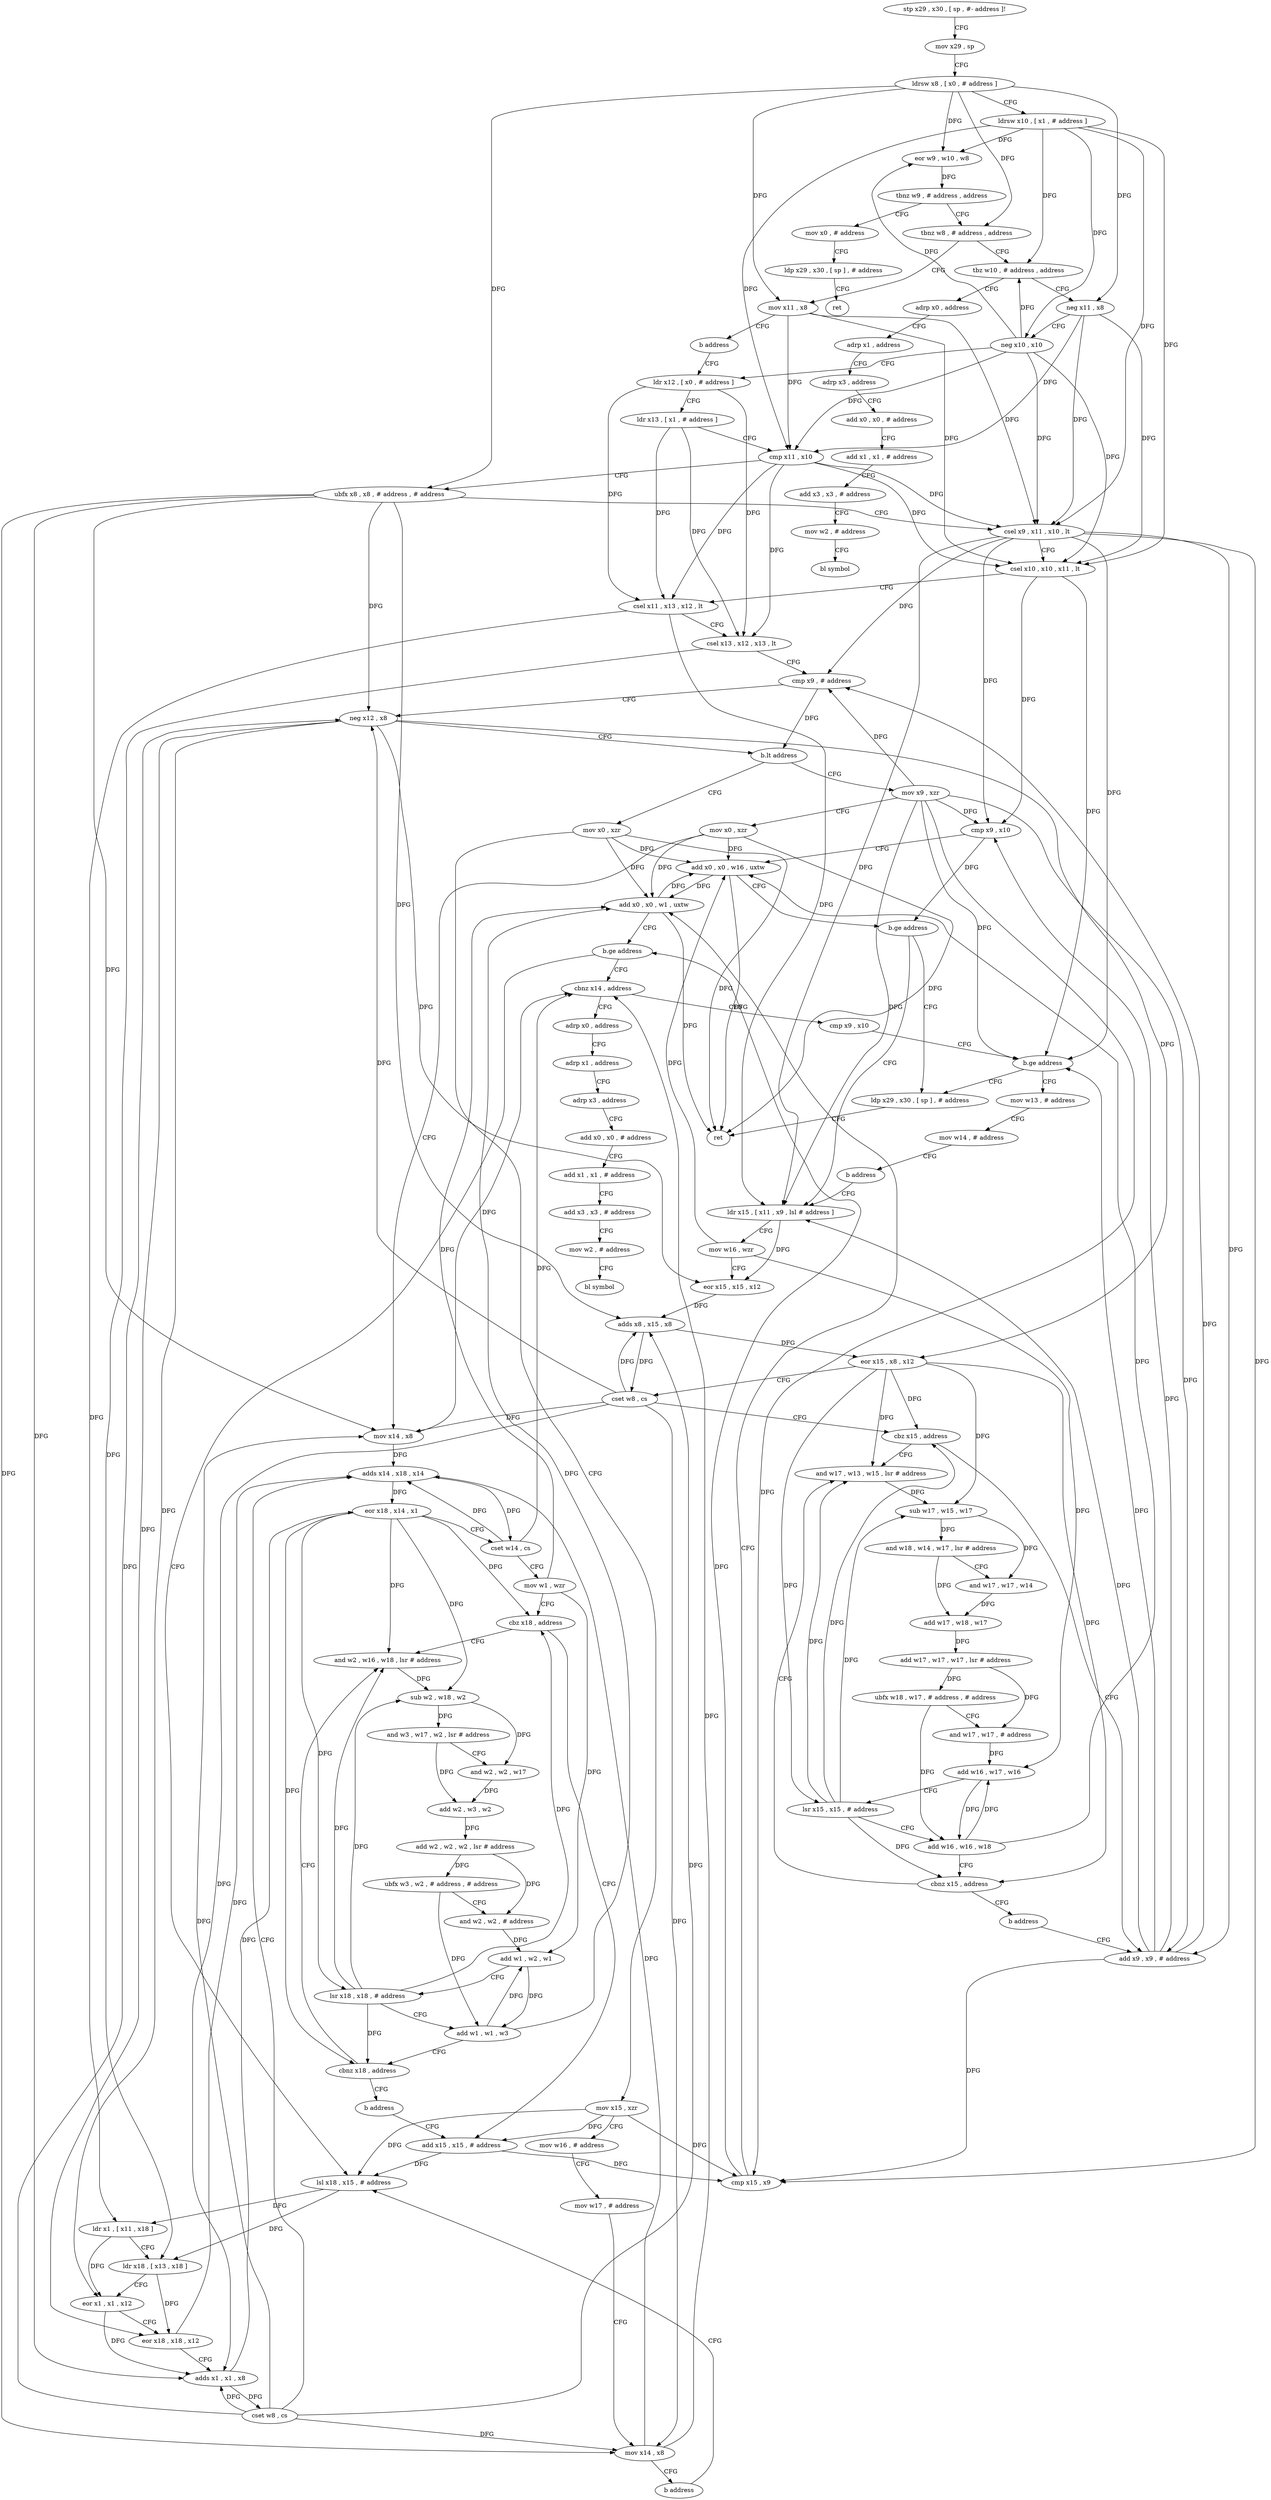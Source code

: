 digraph "func" {
"4263616" [label = "stp x29 , x30 , [ sp , #- address ]!" ]
"4263620" [label = "mov x29 , sp" ]
"4263624" [label = "ldrsw x8 , [ x0 , # address ]" ]
"4263628" [label = "ldrsw x10 , [ x1 , # address ]" ]
"4263632" [label = "eor w9 , w10 , w8" ]
"4263636" [label = "tbnz w9 , # address , address" ]
"4263652" [label = "mov x0 , # address" ]
"4263640" [label = "tbnz w8 , # address , address" ]
"4263656" [label = "ldp x29 , x30 , [ sp ] , # address" ]
"4263660" [label = "ret" ]
"4263664" [label = "tbz w10 , # address , address" ]
"4263644" [label = "mov x11 , x8" ]
"4264032" [label = "adrp x0 , address" ]
"4263668" [label = "neg x11 , x8" ]
"4263648" [label = "b address" ]
"4263676" [label = "ldr x12 , [ x0 , # address ]" ]
"4264036" [label = "adrp x1 , address" ]
"4264040" [label = "adrp x3 , address" ]
"4264044" [label = "add x0 , x0 , # address" ]
"4264048" [label = "add x1 , x1 , # address" ]
"4264052" [label = "add x3 , x3 , # address" ]
"4264056" [label = "mov w2 , # address" ]
"4264060" [label = "bl symbol" ]
"4263672" [label = "neg x10 , x10" ]
"4263680" [label = "ldr x13 , [ x1 , # address ]" ]
"4263684" [label = "cmp x11 , x10" ]
"4263688" [label = "ubfx x8 , x8 , # address , # address" ]
"4263692" [label = "csel x9 , x11 , x10 , lt" ]
"4263696" [label = "csel x10 , x10 , x11 , lt" ]
"4263700" [label = "csel x11 , x13 , x12 , lt" ]
"4263704" [label = "csel x13 , x12 , x13 , lt" ]
"4263708" [label = "cmp x9 , # address" ]
"4263712" [label = "neg x12 , x8" ]
"4263716" [label = "b.lt address" ]
"4263860" [label = "mov x9 , xzr" ]
"4263720" [label = "mov x0 , xzr" ]
"4263864" [label = "mov x0 , xzr" ]
"4263868" [label = "mov x14 , x8" ]
"4263872" [label = "cbnz x14 , address" ]
"4263724" [label = "mov x15 , xzr" ]
"4263728" [label = "mov w16 , # address" ]
"4263732" [label = "mov w17 , # address" ]
"4263736" [label = "mov x14 , x8" ]
"4263740" [label = "b address" ]
"4263760" [label = "lsl x18 , x15 , # address" ]
"4264000" [label = "adrp x0 , address" ]
"4264004" [label = "adrp x1 , address" ]
"4264008" [label = "adrp x3 , address" ]
"4264012" [label = "add x0 , x0 , # address" ]
"4264016" [label = "add x1 , x1 , # address" ]
"4264020" [label = "add x3 , x3 , # address" ]
"4264024" [label = "mov w2 , # address" ]
"4264028" [label = "bl symbol" ]
"4263876" [label = "cmp x9 , x10" ]
"4263880" [label = "b.ge address" ]
"4263992" [label = "ldp x29 , x30 , [ sp ] , # address" ]
"4263884" [label = "mov w13 , # address" ]
"4263764" [label = "ldr x1 , [ x11 , x18 ]" ]
"4263768" [label = "ldr x18 , [ x13 , x18 ]" ]
"4263772" [label = "eor x1 , x1 , x12" ]
"4263776" [label = "eor x18 , x18 , x12" ]
"4263780" [label = "adds x1 , x1 , x8" ]
"4263784" [label = "cset w8 , cs" ]
"4263788" [label = "adds x14 , x18 , x14" ]
"4263792" [label = "eor x18 , x14 , x1" ]
"4263796" [label = "cset w14 , cs" ]
"4263800" [label = "mov w1 , wzr" ]
"4263804" [label = "cbz x18 , address" ]
"4263744" [label = "add x15 , x15 , # address" ]
"4263808" [label = "and w2 , w16 , w18 , lsr # address" ]
"4263996" [label = "ret" ]
"4263888" [label = "mov w14 , # address" ]
"4263892" [label = "b address" ]
"4263912" [label = "ldr x15 , [ x11 , x9 , lsl # address ]" ]
"4263748" [label = "cmp x15 , x9" ]
"4263752" [label = "add x0 , x0 , w1 , uxtw" ]
"4263756" [label = "b.ge address" ]
"4263812" [label = "sub w2 , w18 , w2" ]
"4263816" [label = "and w3 , w17 , w2 , lsr # address" ]
"4263820" [label = "and w2 , w2 , w17" ]
"4263824" [label = "add w2 , w3 , w2" ]
"4263828" [label = "add w2 , w2 , w2 , lsr # address" ]
"4263832" [label = "ubfx w3 , w2 , # address , # address" ]
"4263836" [label = "and w2 , w2 , # address" ]
"4263840" [label = "add w1 , w2 , w1" ]
"4263844" [label = "lsr x18 , x18 , # address" ]
"4263848" [label = "add w1 , w1 , w3" ]
"4263852" [label = "cbnz x18 , address" ]
"4263856" [label = "b address" ]
"4263916" [label = "mov w16 , wzr" ]
"4263920" [label = "eor x15 , x15 , x12" ]
"4263924" [label = "adds x8 , x15 , x8" ]
"4263928" [label = "eor x15 , x8 , x12" ]
"4263932" [label = "cset w8 , cs" ]
"4263936" [label = "cbz x15 , address" ]
"4263896" [label = "add x9 , x9 , # address" ]
"4263940" [label = "and w17 , w13 , w15 , lsr # address" ]
"4263900" [label = "cmp x9 , x10" ]
"4263904" [label = "add x0 , x0 , w16 , uxtw" ]
"4263908" [label = "b.ge address" ]
"4263944" [label = "sub w17 , w15 , w17" ]
"4263948" [label = "and w18 , w14 , w17 , lsr # address" ]
"4263952" [label = "and w17 , w17 , w14" ]
"4263956" [label = "add w17 , w18 , w17" ]
"4263960" [label = "add w17 , w17 , w17 , lsr # address" ]
"4263964" [label = "ubfx w18 , w17 , # address , # address" ]
"4263968" [label = "and w17 , w17 , # address" ]
"4263972" [label = "add w16 , w17 , w16" ]
"4263976" [label = "lsr x15 , x15 , # address" ]
"4263980" [label = "add w16 , w16 , w18" ]
"4263984" [label = "cbnz x15 , address" ]
"4263988" [label = "b address" ]
"4263616" -> "4263620" [ label = "CFG" ]
"4263620" -> "4263624" [ label = "CFG" ]
"4263624" -> "4263628" [ label = "CFG" ]
"4263624" -> "4263632" [ label = "DFG" ]
"4263624" -> "4263640" [ label = "DFG" ]
"4263624" -> "4263644" [ label = "DFG" ]
"4263624" -> "4263668" [ label = "DFG" ]
"4263624" -> "4263688" [ label = "DFG" ]
"4263628" -> "4263632" [ label = "DFG" ]
"4263628" -> "4263664" [ label = "DFG" ]
"4263628" -> "4263672" [ label = "DFG" ]
"4263628" -> "4263684" [ label = "DFG" ]
"4263628" -> "4263692" [ label = "DFG" ]
"4263628" -> "4263696" [ label = "DFG" ]
"4263632" -> "4263636" [ label = "DFG" ]
"4263636" -> "4263652" [ label = "CFG" ]
"4263636" -> "4263640" [ label = "CFG" ]
"4263652" -> "4263656" [ label = "CFG" ]
"4263640" -> "4263664" [ label = "CFG" ]
"4263640" -> "4263644" [ label = "CFG" ]
"4263656" -> "4263660" [ label = "CFG" ]
"4263664" -> "4264032" [ label = "CFG" ]
"4263664" -> "4263668" [ label = "CFG" ]
"4263644" -> "4263648" [ label = "CFG" ]
"4263644" -> "4263684" [ label = "DFG" ]
"4263644" -> "4263692" [ label = "DFG" ]
"4263644" -> "4263696" [ label = "DFG" ]
"4264032" -> "4264036" [ label = "CFG" ]
"4263668" -> "4263672" [ label = "CFG" ]
"4263668" -> "4263684" [ label = "DFG" ]
"4263668" -> "4263692" [ label = "DFG" ]
"4263668" -> "4263696" [ label = "DFG" ]
"4263648" -> "4263676" [ label = "CFG" ]
"4263676" -> "4263680" [ label = "CFG" ]
"4263676" -> "4263700" [ label = "DFG" ]
"4263676" -> "4263704" [ label = "DFG" ]
"4264036" -> "4264040" [ label = "CFG" ]
"4264040" -> "4264044" [ label = "CFG" ]
"4264044" -> "4264048" [ label = "CFG" ]
"4264048" -> "4264052" [ label = "CFG" ]
"4264052" -> "4264056" [ label = "CFG" ]
"4264056" -> "4264060" [ label = "CFG" ]
"4263672" -> "4263676" [ label = "CFG" ]
"4263672" -> "4263664" [ label = "DFG" ]
"4263672" -> "4263632" [ label = "DFG" ]
"4263672" -> "4263684" [ label = "DFG" ]
"4263672" -> "4263692" [ label = "DFG" ]
"4263672" -> "4263696" [ label = "DFG" ]
"4263680" -> "4263684" [ label = "CFG" ]
"4263680" -> "4263700" [ label = "DFG" ]
"4263680" -> "4263704" [ label = "DFG" ]
"4263684" -> "4263688" [ label = "CFG" ]
"4263684" -> "4263692" [ label = "DFG" ]
"4263684" -> "4263696" [ label = "DFG" ]
"4263684" -> "4263700" [ label = "DFG" ]
"4263684" -> "4263704" [ label = "DFG" ]
"4263688" -> "4263692" [ label = "CFG" ]
"4263688" -> "4263712" [ label = "DFG" ]
"4263688" -> "4263868" [ label = "DFG" ]
"4263688" -> "4263736" [ label = "DFG" ]
"4263688" -> "4263780" [ label = "DFG" ]
"4263688" -> "4263924" [ label = "DFG" ]
"4263692" -> "4263696" [ label = "CFG" ]
"4263692" -> "4263708" [ label = "DFG" ]
"4263692" -> "4263880" [ label = "DFG" ]
"4263692" -> "4263912" [ label = "DFG" ]
"4263692" -> "4263748" [ label = "DFG" ]
"4263692" -> "4263896" [ label = "DFG" ]
"4263692" -> "4263900" [ label = "DFG" ]
"4263696" -> "4263700" [ label = "CFG" ]
"4263696" -> "4263880" [ label = "DFG" ]
"4263696" -> "4263900" [ label = "DFG" ]
"4263700" -> "4263704" [ label = "CFG" ]
"4263700" -> "4263764" [ label = "DFG" ]
"4263700" -> "4263912" [ label = "DFG" ]
"4263704" -> "4263708" [ label = "CFG" ]
"4263704" -> "4263768" [ label = "DFG" ]
"4263708" -> "4263712" [ label = "CFG" ]
"4263708" -> "4263716" [ label = "DFG" ]
"4263712" -> "4263716" [ label = "CFG" ]
"4263712" -> "4263772" [ label = "DFG" ]
"4263712" -> "4263776" [ label = "DFG" ]
"4263712" -> "4263920" [ label = "DFG" ]
"4263712" -> "4263928" [ label = "DFG" ]
"4263716" -> "4263860" [ label = "CFG" ]
"4263716" -> "4263720" [ label = "CFG" ]
"4263860" -> "4263864" [ label = "CFG" ]
"4263860" -> "4263708" [ label = "DFG" ]
"4263860" -> "4263880" [ label = "DFG" ]
"4263860" -> "4263912" [ label = "DFG" ]
"4263860" -> "4263748" [ label = "DFG" ]
"4263860" -> "4263896" [ label = "DFG" ]
"4263860" -> "4263900" [ label = "DFG" ]
"4263720" -> "4263724" [ label = "CFG" ]
"4263720" -> "4263996" [ label = "DFG" ]
"4263720" -> "4263752" [ label = "DFG" ]
"4263720" -> "4263904" [ label = "DFG" ]
"4263864" -> "4263868" [ label = "CFG" ]
"4263864" -> "4263996" [ label = "DFG" ]
"4263864" -> "4263752" [ label = "DFG" ]
"4263864" -> "4263904" [ label = "DFG" ]
"4263868" -> "4263872" [ label = "DFG" ]
"4263868" -> "4263788" [ label = "DFG" ]
"4263872" -> "4264000" [ label = "CFG" ]
"4263872" -> "4263876" [ label = "CFG" ]
"4263724" -> "4263728" [ label = "CFG" ]
"4263724" -> "4263760" [ label = "DFG" ]
"4263724" -> "4263744" [ label = "DFG" ]
"4263724" -> "4263748" [ label = "DFG" ]
"4263728" -> "4263732" [ label = "CFG" ]
"4263732" -> "4263736" [ label = "CFG" ]
"4263736" -> "4263740" [ label = "CFG" ]
"4263736" -> "4263872" [ label = "DFG" ]
"4263736" -> "4263788" [ label = "DFG" ]
"4263740" -> "4263760" [ label = "CFG" ]
"4263760" -> "4263764" [ label = "DFG" ]
"4263760" -> "4263768" [ label = "DFG" ]
"4264000" -> "4264004" [ label = "CFG" ]
"4264004" -> "4264008" [ label = "CFG" ]
"4264008" -> "4264012" [ label = "CFG" ]
"4264012" -> "4264016" [ label = "CFG" ]
"4264016" -> "4264020" [ label = "CFG" ]
"4264020" -> "4264024" [ label = "CFG" ]
"4264024" -> "4264028" [ label = "CFG" ]
"4263876" -> "4263880" [ label = "CFG" ]
"4263880" -> "4263992" [ label = "CFG" ]
"4263880" -> "4263884" [ label = "CFG" ]
"4263992" -> "4263996" [ label = "CFG" ]
"4263884" -> "4263888" [ label = "CFG" ]
"4263764" -> "4263768" [ label = "CFG" ]
"4263764" -> "4263772" [ label = "DFG" ]
"4263768" -> "4263772" [ label = "CFG" ]
"4263768" -> "4263776" [ label = "DFG" ]
"4263772" -> "4263776" [ label = "CFG" ]
"4263772" -> "4263780" [ label = "DFG" ]
"4263776" -> "4263780" [ label = "CFG" ]
"4263776" -> "4263788" [ label = "DFG" ]
"4263780" -> "4263784" [ label = "DFG" ]
"4263780" -> "4263792" [ label = "DFG" ]
"4263784" -> "4263788" [ label = "CFG" ]
"4263784" -> "4263712" [ label = "DFG" ]
"4263784" -> "4263868" [ label = "DFG" ]
"4263784" -> "4263736" [ label = "DFG" ]
"4263784" -> "4263780" [ label = "DFG" ]
"4263784" -> "4263924" [ label = "DFG" ]
"4263788" -> "4263792" [ label = "DFG" ]
"4263788" -> "4263796" [ label = "DFG" ]
"4263792" -> "4263796" [ label = "CFG" ]
"4263792" -> "4263804" [ label = "DFG" ]
"4263792" -> "4263808" [ label = "DFG" ]
"4263792" -> "4263812" [ label = "DFG" ]
"4263792" -> "4263844" [ label = "DFG" ]
"4263792" -> "4263852" [ label = "DFG" ]
"4263796" -> "4263800" [ label = "CFG" ]
"4263796" -> "4263872" [ label = "DFG" ]
"4263796" -> "4263788" [ label = "DFG" ]
"4263800" -> "4263804" [ label = "CFG" ]
"4263800" -> "4263752" [ label = "DFG" ]
"4263800" -> "4263840" [ label = "DFG" ]
"4263804" -> "4263744" [ label = "CFG" ]
"4263804" -> "4263808" [ label = "CFG" ]
"4263744" -> "4263748" [ label = "DFG" ]
"4263744" -> "4263760" [ label = "DFG" ]
"4263808" -> "4263812" [ label = "DFG" ]
"4263888" -> "4263892" [ label = "CFG" ]
"4263892" -> "4263912" [ label = "CFG" ]
"4263912" -> "4263916" [ label = "CFG" ]
"4263912" -> "4263920" [ label = "DFG" ]
"4263748" -> "4263752" [ label = "CFG" ]
"4263748" -> "4263756" [ label = "DFG" ]
"4263752" -> "4263756" [ label = "CFG" ]
"4263752" -> "4263996" [ label = "DFG" ]
"4263752" -> "4263904" [ label = "DFG" ]
"4263756" -> "4263872" [ label = "CFG" ]
"4263756" -> "4263760" [ label = "CFG" ]
"4263812" -> "4263816" [ label = "DFG" ]
"4263812" -> "4263820" [ label = "DFG" ]
"4263816" -> "4263820" [ label = "CFG" ]
"4263816" -> "4263824" [ label = "DFG" ]
"4263820" -> "4263824" [ label = "DFG" ]
"4263824" -> "4263828" [ label = "DFG" ]
"4263828" -> "4263832" [ label = "DFG" ]
"4263828" -> "4263836" [ label = "DFG" ]
"4263832" -> "4263836" [ label = "CFG" ]
"4263832" -> "4263848" [ label = "DFG" ]
"4263836" -> "4263840" [ label = "DFG" ]
"4263840" -> "4263844" [ label = "CFG" ]
"4263840" -> "4263848" [ label = "DFG" ]
"4263844" -> "4263848" [ label = "CFG" ]
"4263844" -> "4263804" [ label = "DFG" ]
"4263844" -> "4263808" [ label = "DFG" ]
"4263844" -> "4263812" [ label = "DFG" ]
"4263844" -> "4263852" [ label = "DFG" ]
"4263848" -> "4263852" [ label = "CFG" ]
"4263848" -> "4263752" [ label = "DFG" ]
"4263848" -> "4263840" [ label = "DFG" ]
"4263852" -> "4263808" [ label = "CFG" ]
"4263852" -> "4263856" [ label = "CFG" ]
"4263856" -> "4263744" [ label = "CFG" ]
"4263916" -> "4263920" [ label = "CFG" ]
"4263916" -> "4263904" [ label = "DFG" ]
"4263916" -> "4263972" [ label = "DFG" ]
"4263920" -> "4263924" [ label = "DFG" ]
"4263924" -> "4263928" [ label = "DFG" ]
"4263924" -> "4263932" [ label = "DFG" ]
"4263928" -> "4263932" [ label = "CFG" ]
"4263928" -> "4263936" [ label = "DFG" ]
"4263928" -> "4263940" [ label = "DFG" ]
"4263928" -> "4263944" [ label = "DFG" ]
"4263928" -> "4263976" [ label = "DFG" ]
"4263928" -> "4263984" [ label = "DFG" ]
"4263932" -> "4263936" [ label = "CFG" ]
"4263932" -> "4263712" [ label = "DFG" ]
"4263932" -> "4263868" [ label = "DFG" ]
"4263932" -> "4263736" [ label = "DFG" ]
"4263932" -> "4263780" [ label = "DFG" ]
"4263932" -> "4263924" [ label = "DFG" ]
"4263936" -> "4263896" [ label = "CFG" ]
"4263936" -> "4263940" [ label = "CFG" ]
"4263896" -> "4263900" [ label = "DFG" ]
"4263896" -> "4263708" [ label = "DFG" ]
"4263896" -> "4263912" [ label = "DFG" ]
"4263896" -> "4263748" [ label = "DFG" ]
"4263896" -> "4263880" [ label = "DFG" ]
"4263940" -> "4263944" [ label = "DFG" ]
"4263900" -> "4263904" [ label = "CFG" ]
"4263900" -> "4263908" [ label = "DFG" ]
"4263904" -> "4263908" [ label = "CFG" ]
"4263904" -> "4263996" [ label = "DFG" ]
"4263904" -> "4263752" [ label = "DFG" ]
"4263908" -> "4263992" [ label = "CFG" ]
"4263908" -> "4263912" [ label = "CFG" ]
"4263944" -> "4263948" [ label = "DFG" ]
"4263944" -> "4263952" [ label = "DFG" ]
"4263948" -> "4263952" [ label = "CFG" ]
"4263948" -> "4263956" [ label = "DFG" ]
"4263952" -> "4263956" [ label = "DFG" ]
"4263956" -> "4263960" [ label = "DFG" ]
"4263960" -> "4263964" [ label = "DFG" ]
"4263960" -> "4263968" [ label = "DFG" ]
"4263964" -> "4263968" [ label = "CFG" ]
"4263964" -> "4263980" [ label = "DFG" ]
"4263968" -> "4263972" [ label = "DFG" ]
"4263972" -> "4263976" [ label = "CFG" ]
"4263972" -> "4263980" [ label = "DFG" ]
"4263976" -> "4263980" [ label = "CFG" ]
"4263976" -> "4263936" [ label = "DFG" ]
"4263976" -> "4263940" [ label = "DFG" ]
"4263976" -> "4263944" [ label = "DFG" ]
"4263976" -> "4263984" [ label = "DFG" ]
"4263980" -> "4263984" [ label = "CFG" ]
"4263980" -> "4263904" [ label = "DFG" ]
"4263980" -> "4263972" [ label = "DFG" ]
"4263984" -> "4263940" [ label = "CFG" ]
"4263984" -> "4263988" [ label = "CFG" ]
"4263988" -> "4263896" [ label = "CFG" ]
}
